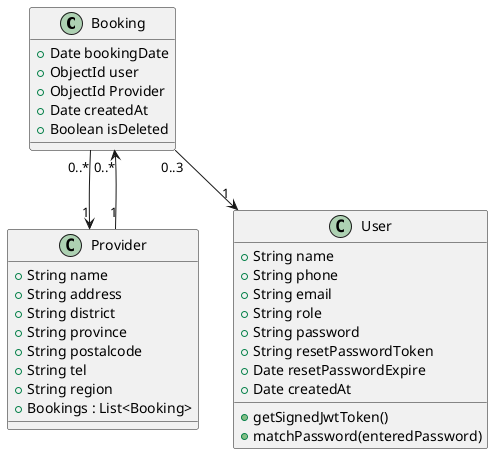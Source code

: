 @startuml classDiagram

' --- Classes ---
class Booking {
  +Date bookingDate
  +ObjectId user
  +ObjectId Provider
  +Date createdAt
  +Boolean isDeleted
}

class Provider {
  +String name
  +String address
  +String district
  +String province
  +String postalcode
  +String tel
  +String region
  +Bookings : List<Booking>
}

class User {
  +String name
  +String phone
  +String email
  +String role
  +String password
  +String resetPasswordToken
  +Date resetPasswordExpire
  +Date createdAt
  +getSignedJwtToken()
  +matchPassword(enteredPassword)
}

' --- Relationships ---
Booking "0..*" --> "1" Provider
Booking "0..3" --> "1" User
Provider "1" --> "0..*" Booking

@enduml
